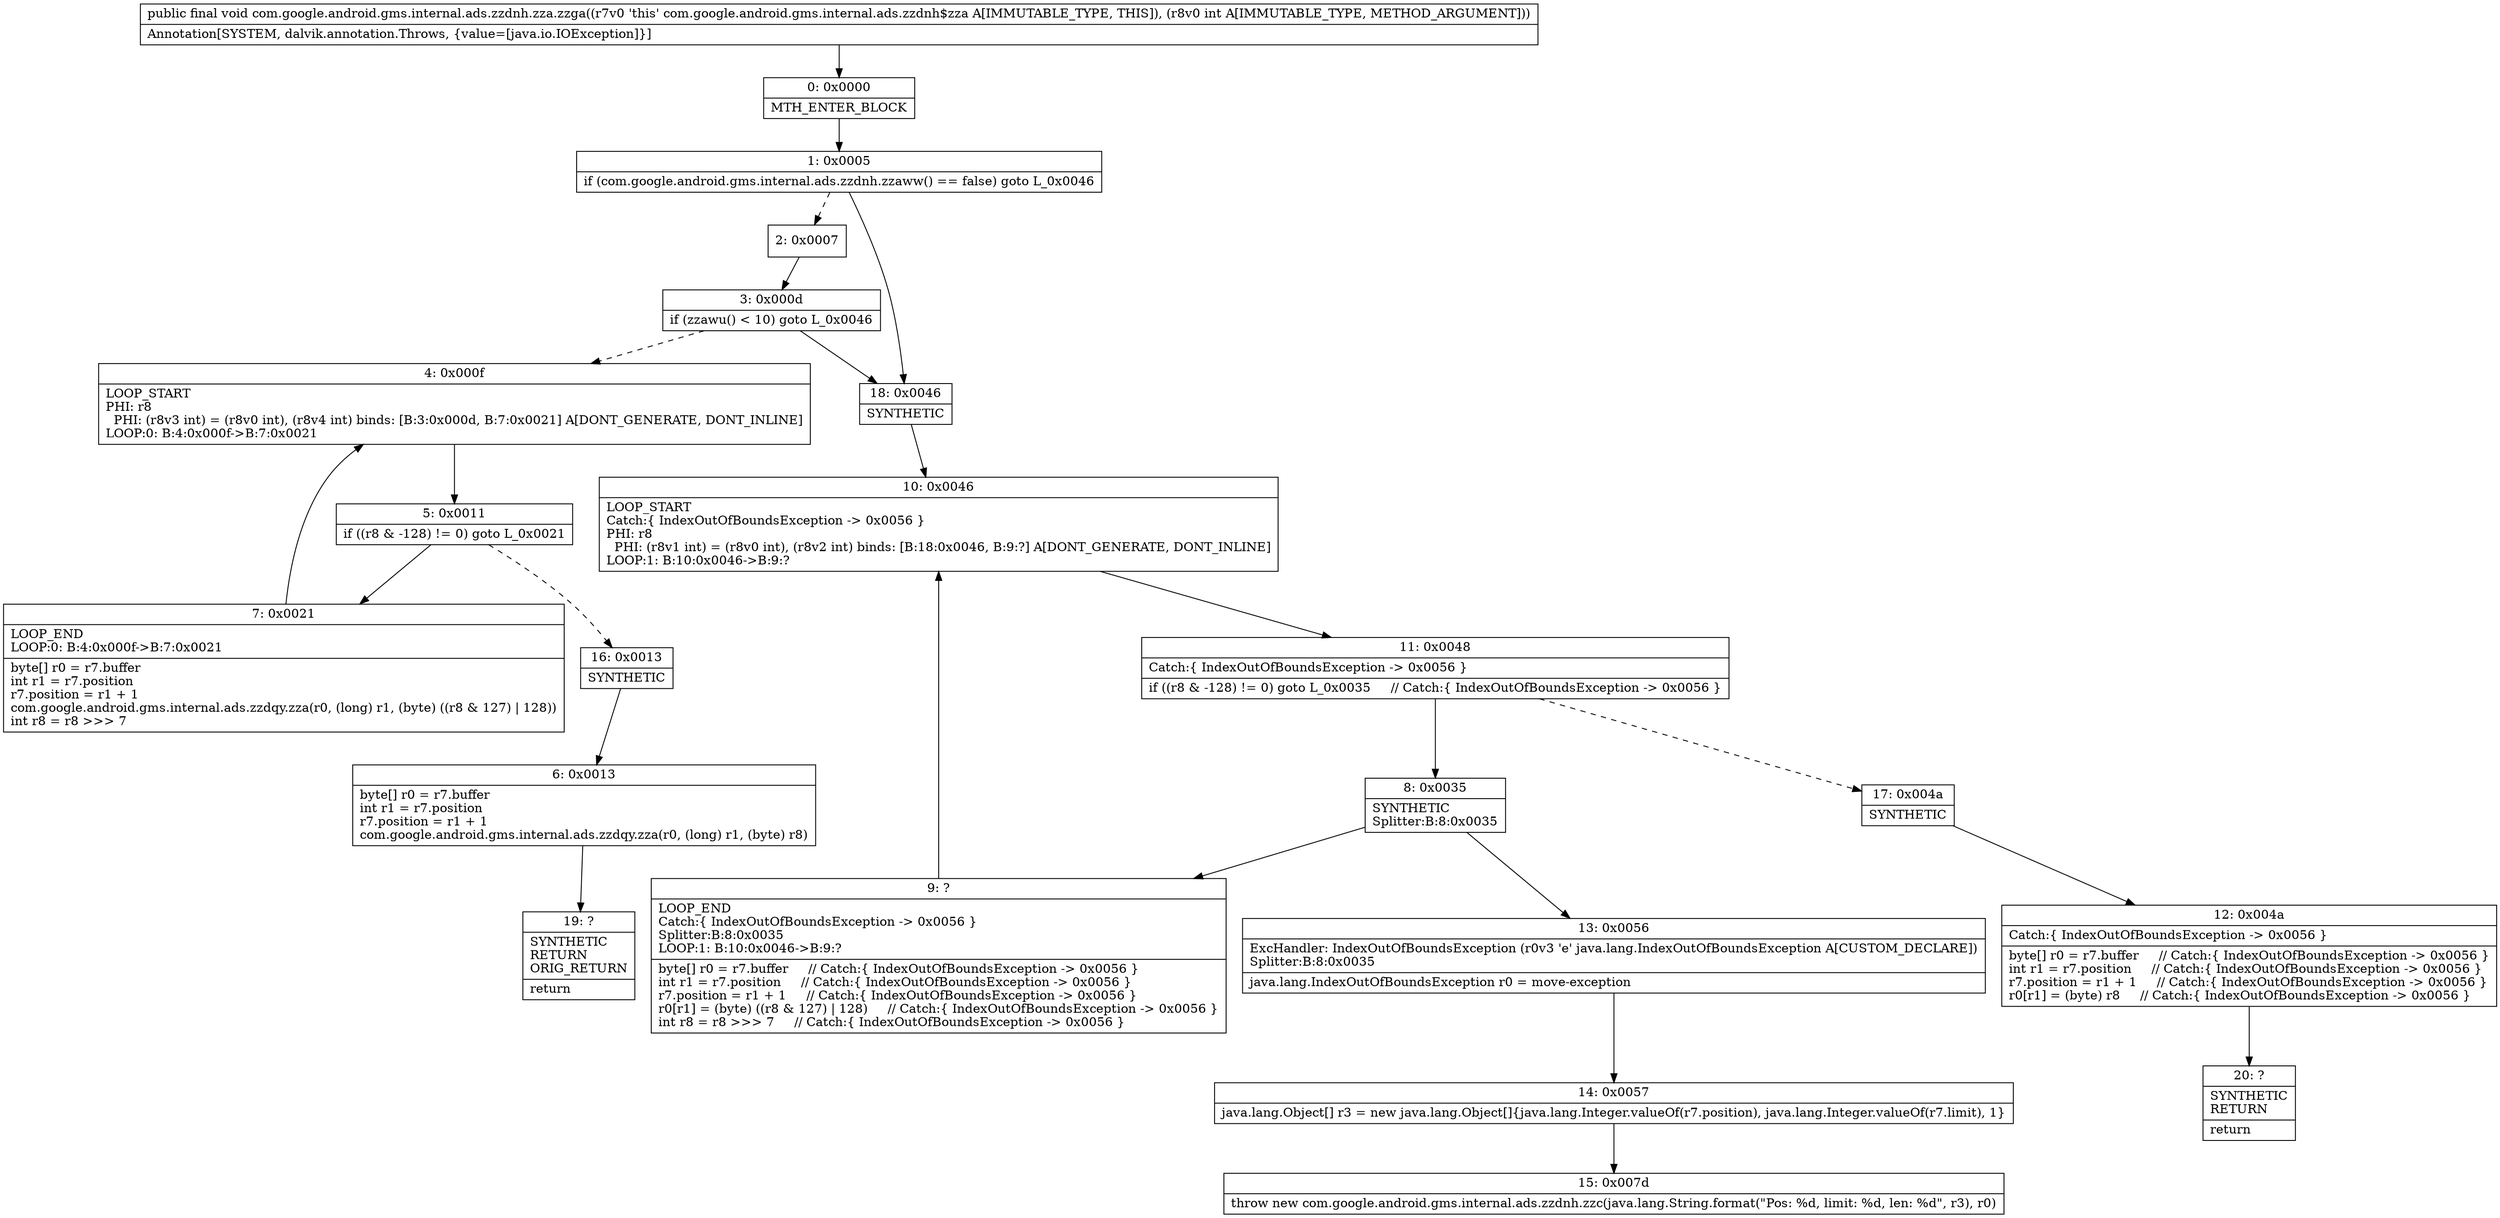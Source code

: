 digraph "CFG forcom.google.android.gms.internal.ads.zzdnh.zza.zzga(I)V" {
Node_0 [shape=record,label="{0\:\ 0x0000|MTH_ENTER_BLOCK\l}"];
Node_1 [shape=record,label="{1\:\ 0x0005|if (com.google.android.gms.internal.ads.zzdnh.zzaww() == false) goto L_0x0046\l}"];
Node_2 [shape=record,label="{2\:\ 0x0007}"];
Node_3 [shape=record,label="{3\:\ 0x000d|if (zzawu() \< 10) goto L_0x0046\l}"];
Node_4 [shape=record,label="{4\:\ 0x000f|LOOP_START\lPHI: r8 \l  PHI: (r8v3 int) = (r8v0 int), (r8v4 int) binds: [B:3:0x000d, B:7:0x0021] A[DONT_GENERATE, DONT_INLINE]\lLOOP:0: B:4:0x000f\-\>B:7:0x0021\l}"];
Node_5 [shape=record,label="{5\:\ 0x0011|if ((r8 & \-128) != 0) goto L_0x0021\l}"];
Node_6 [shape=record,label="{6\:\ 0x0013|byte[] r0 = r7.buffer\lint r1 = r7.position\lr7.position = r1 + 1\lcom.google.android.gms.internal.ads.zzdqy.zza(r0, (long) r1, (byte) r8)\l}"];
Node_7 [shape=record,label="{7\:\ 0x0021|LOOP_END\lLOOP:0: B:4:0x000f\-\>B:7:0x0021\l|byte[] r0 = r7.buffer\lint r1 = r7.position\lr7.position = r1 + 1\lcom.google.android.gms.internal.ads.zzdqy.zza(r0, (long) r1, (byte) ((r8 & 127) \| 128))\lint r8 = r8 \>\>\> 7\l}"];
Node_8 [shape=record,label="{8\:\ 0x0035|SYNTHETIC\lSplitter:B:8:0x0035\l}"];
Node_9 [shape=record,label="{9\:\ ?|LOOP_END\lCatch:\{ IndexOutOfBoundsException \-\> 0x0056 \}\lSplitter:B:8:0x0035\lLOOP:1: B:10:0x0046\-\>B:9:?\l|byte[] r0 = r7.buffer     \/\/ Catch:\{ IndexOutOfBoundsException \-\> 0x0056 \}\lint r1 = r7.position     \/\/ Catch:\{ IndexOutOfBoundsException \-\> 0x0056 \}\lr7.position = r1 + 1     \/\/ Catch:\{ IndexOutOfBoundsException \-\> 0x0056 \}\lr0[r1] = (byte) ((r8 & 127) \| 128)     \/\/ Catch:\{ IndexOutOfBoundsException \-\> 0x0056 \}\lint r8 = r8 \>\>\> 7     \/\/ Catch:\{ IndexOutOfBoundsException \-\> 0x0056 \}\l}"];
Node_10 [shape=record,label="{10\:\ 0x0046|LOOP_START\lCatch:\{ IndexOutOfBoundsException \-\> 0x0056 \}\lPHI: r8 \l  PHI: (r8v1 int) = (r8v0 int), (r8v2 int) binds: [B:18:0x0046, B:9:?] A[DONT_GENERATE, DONT_INLINE]\lLOOP:1: B:10:0x0046\-\>B:9:?\l}"];
Node_11 [shape=record,label="{11\:\ 0x0048|Catch:\{ IndexOutOfBoundsException \-\> 0x0056 \}\l|if ((r8 & \-128) != 0) goto L_0x0035     \/\/ Catch:\{ IndexOutOfBoundsException \-\> 0x0056 \}\l}"];
Node_12 [shape=record,label="{12\:\ 0x004a|Catch:\{ IndexOutOfBoundsException \-\> 0x0056 \}\l|byte[] r0 = r7.buffer     \/\/ Catch:\{ IndexOutOfBoundsException \-\> 0x0056 \}\lint r1 = r7.position     \/\/ Catch:\{ IndexOutOfBoundsException \-\> 0x0056 \}\lr7.position = r1 + 1     \/\/ Catch:\{ IndexOutOfBoundsException \-\> 0x0056 \}\lr0[r1] = (byte) r8     \/\/ Catch:\{ IndexOutOfBoundsException \-\> 0x0056 \}\l}"];
Node_13 [shape=record,label="{13\:\ 0x0056|ExcHandler: IndexOutOfBoundsException (r0v3 'e' java.lang.IndexOutOfBoundsException A[CUSTOM_DECLARE])\lSplitter:B:8:0x0035\l|java.lang.IndexOutOfBoundsException r0 = move\-exception\l}"];
Node_14 [shape=record,label="{14\:\ 0x0057|java.lang.Object[] r3 = new java.lang.Object[]\{java.lang.Integer.valueOf(r7.position), java.lang.Integer.valueOf(r7.limit), 1\}\l}"];
Node_15 [shape=record,label="{15\:\ 0x007d|throw new com.google.android.gms.internal.ads.zzdnh.zzc(java.lang.String.format(\"Pos: %d, limit: %d, len: %d\", r3), r0)\l}"];
Node_16 [shape=record,label="{16\:\ 0x0013|SYNTHETIC\l}"];
Node_17 [shape=record,label="{17\:\ 0x004a|SYNTHETIC\l}"];
Node_18 [shape=record,label="{18\:\ 0x0046|SYNTHETIC\l}"];
Node_19 [shape=record,label="{19\:\ ?|SYNTHETIC\lRETURN\lORIG_RETURN\l|return\l}"];
Node_20 [shape=record,label="{20\:\ ?|SYNTHETIC\lRETURN\l|return\l}"];
MethodNode[shape=record,label="{public final void com.google.android.gms.internal.ads.zzdnh.zza.zzga((r7v0 'this' com.google.android.gms.internal.ads.zzdnh$zza A[IMMUTABLE_TYPE, THIS]), (r8v0 int A[IMMUTABLE_TYPE, METHOD_ARGUMENT]))  | Annotation[SYSTEM, dalvik.annotation.Throws, \{value=[java.io.IOException]\}]\l}"];
MethodNode -> Node_0;
Node_0 -> Node_1;
Node_1 -> Node_2[style=dashed];
Node_1 -> Node_18;
Node_2 -> Node_3;
Node_3 -> Node_4[style=dashed];
Node_3 -> Node_18;
Node_4 -> Node_5;
Node_5 -> Node_7;
Node_5 -> Node_16[style=dashed];
Node_6 -> Node_19;
Node_7 -> Node_4;
Node_8 -> Node_9;
Node_8 -> Node_13;
Node_9 -> Node_10;
Node_10 -> Node_11;
Node_11 -> Node_8;
Node_11 -> Node_17[style=dashed];
Node_12 -> Node_20;
Node_13 -> Node_14;
Node_14 -> Node_15;
Node_16 -> Node_6;
Node_17 -> Node_12;
Node_18 -> Node_10;
}

